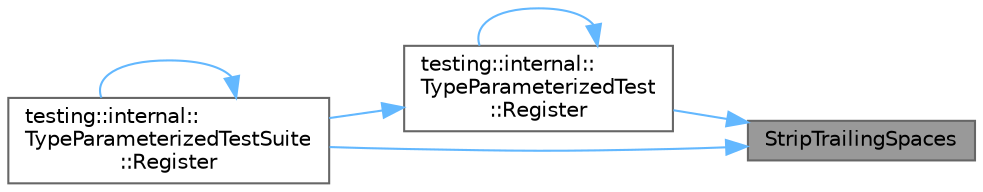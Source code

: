 digraph "StripTrailingSpaces"
{
 // LATEX_PDF_SIZE
  bgcolor="transparent";
  edge [fontname=Helvetica,fontsize=10,labelfontname=Helvetica,labelfontsize=10];
  node [fontname=Helvetica,fontsize=10,shape=box,height=0.2,width=0.4];
  rankdir="RL";
  Node1 [id="Node000001",label="StripTrailingSpaces",height=0.2,width=0.4,color="gray40", fillcolor="grey60", style="filled", fontcolor="black",tooltip=" "];
  Node1 -> Node2 [id="edge1_Node000001_Node000002",dir="back",color="steelblue1",style="solid",tooltip=" "];
  Node2 [id="Node000002",label="testing::internal::\lTypeParameterizedTest\l::Register",height=0.2,width=0.4,color="grey40", fillcolor="white", style="filled",URL="$classtesting_1_1internal_1_1_type_parameterized_test.html#a3bc3e6aff06998bbcc0c9886532de11e",tooltip=" "];
  Node2 -> Node2 [id="edge2_Node000002_Node000002",dir="back",color="steelblue1",style="solid",tooltip=" "];
  Node2 -> Node3 [id="edge3_Node000002_Node000003",dir="back",color="steelblue1",style="solid",tooltip=" "];
  Node3 [id="Node000003",label="testing::internal::\lTypeParameterizedTestSuite\l::Register",height=0.2,width=0.4,color="grey40", fillcolor="white", style="filled",URL="$classtesting_1_1internal_1_1_type_parameterized_test_suite.html#aafba72692399b367c4d1bf3675c14258",tooltip=" "];
  Node3 -> Node3 [id="edge4_Node000003_Node000003",dir="back",color="steelblue1",style="solid",tooltip=" "];
  Node1 -> Node3 [id="edge5_Node000001_Node000003",dir="back",color="steelblue1",style="solid",tooltip=" "];
}
